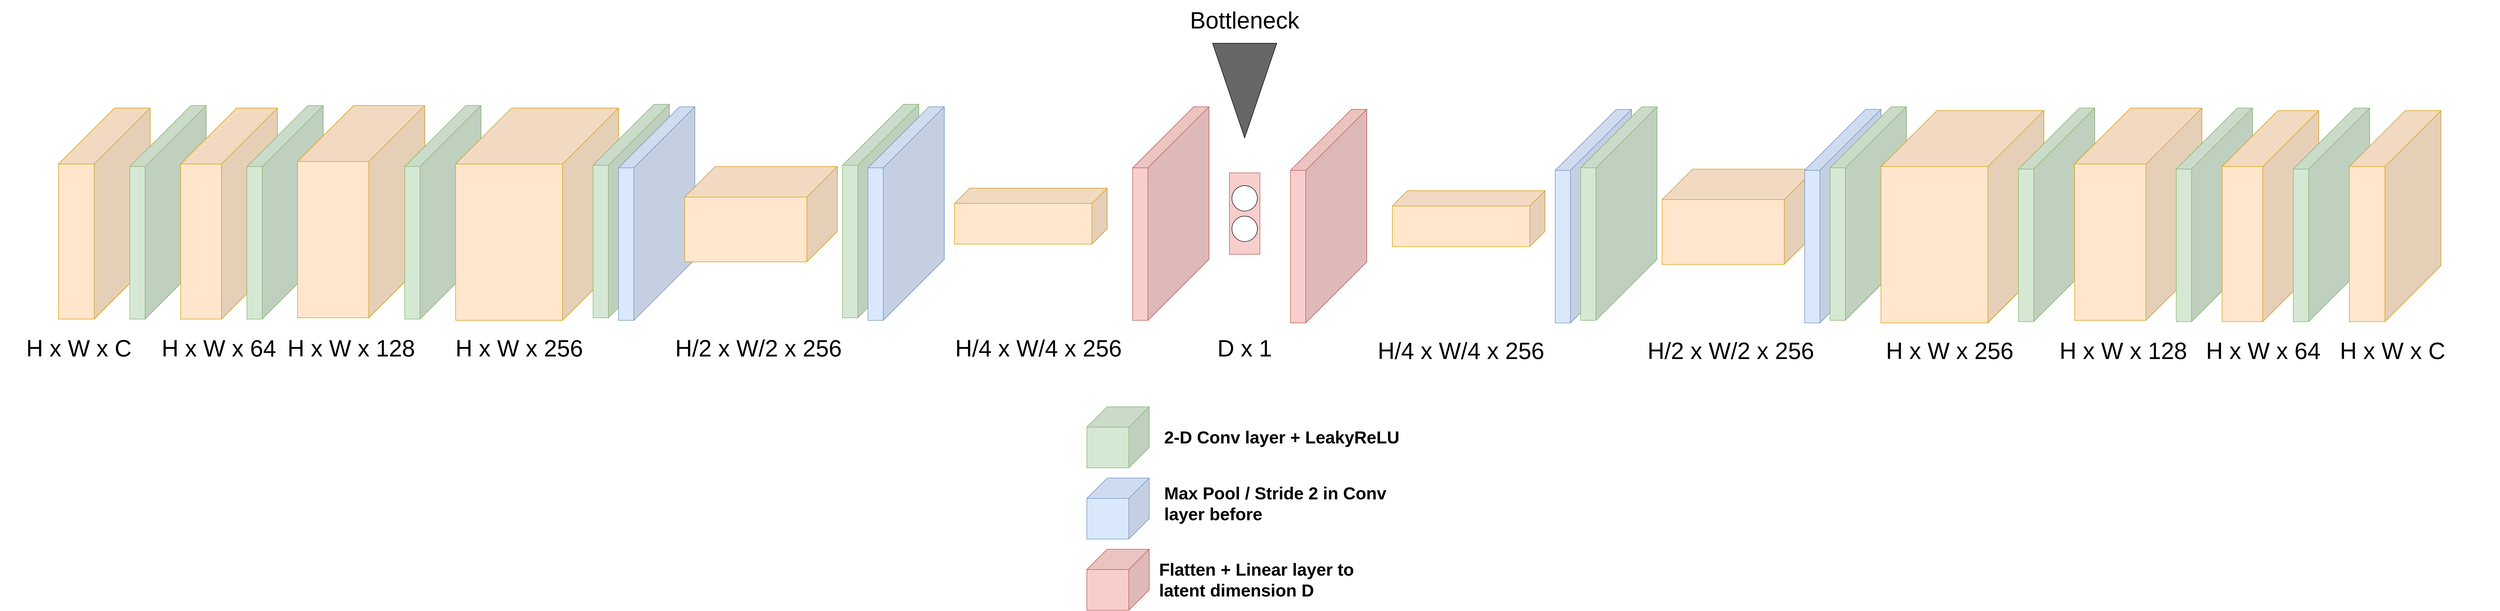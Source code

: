<mxfile version="20.8.20" type="device"><diagram id="QJjx0-fPxzvcmYibJWj1" name="Page-1"><mxGraphModel dx="5736" dy="3528" grid="1" gridSize="10" guides="1" tooltips="1" connect="1" arrows="1" fold="1" page="0" pageScale="1" pageWidth="827" pageHeight="583" math="0" shadow="0"><root><mxCell id="0"/><mxCell id="1" parent="0"/><mxCell id="Pfbvt9mmgzDX8GRQt6o7-91" value="" style="group" parent="1" vertex="1" connectable="0"><mxGeometry x="2280" y="800" width="699" height="120.0" as="geometry"/></mxCell><mxCell id="Pfbvt9mmgzDX8GRQt6o7-93" value="Max Pool / Stride 2 in Conv layer before " style="text;html=1;strokeColor=none;fillColor=none;align=left;verticalAlign=middle;whiteSpace=wrap;rounded=0;fontStyle=1;fontSize=34;" parent="Pfbvt9mmgzDX8GRQt6o7-91" vertex="1"><mxGeometry x="150" y="1.137e-13" width="469" height="120" as="geometry"/></mxCell><mxCell id="Pfbvt9mmgzDX8GRQt6o7-89" value="" style="group" parent="Pfbvt9mmgzDX8GRQt6o7-91" vertex="1" connectable="0"><mxGeometry y="-130" width="619" height="120.0" as="geometry"/></mxCell><mxCell id="Pfbvt9mmgzDX8GRQt6o7-74" value="" style="shape=cube;whiteSpace=wrap;html=1;boundedLbl=1;backgroundOutline=1;darkOpacity=0.05;darkOpacity2=0.1;size=40;direction=east;flipH=1;fillColor=#d5e8d4;strokeColor=#82b366;" parent="Pfbvt9mmgzDX8GRQt6o7-89" vertex="1"><mxGeometry width="122.5" height="120" as="geometry"/></mxCell><mxCell id="Pfbvt9mmgzDX8GRQt6o7-75" value="2-D Conv layer + LeakyReLU" style="text;html=1;strokeColor=none;fillColor=none;align=left;verticalAlign=middle;whiteSpace=wrap;rounded=0;fontStyle=1;fontSize=34;" parent="Pfbvt9mmgzDX8GRQt6o7-89" vertex="1"><mxGeometry x="150" y="1.137e-13" width="469" height="120" as="geometry"/></mxCell><mxCell id="Pfbvt9mmgzDX8GRQt6o7-92" value="" style="shape=cube;whiteSpace=wrap;html=1;boundedLbl=1;backgroundOutline=1;darkOpacity=0.05;darkOpacity2=0.1;size=40;direction=east;flipH=1;fillColor=#dae8fc;strokeColor=#6c8ebf;" parent="1" vertex="1"><mxGeometry x="2280" y="810" width="122.5" height="120" as="geometry"/></mxCell><mxCell id="Pfbvt9mmgzDX8GRQt6o7-97" value="" style="group" parent="1" vertex="1" connectable="0"><mxGeometry x="2455" y="-130" width="269.99" height="271.25" as="geometry"/></mxCell><mxCell id="Pfbvt9mmgzDX8GRQt6o7-83" value="" style="triangle;whiteSpace=wrap;html=1;fontSize=34;rotation=90;fillColor=#666666;fillStyle=auto;gradientColor=none;" parent="Pfbvt9mmgzDX8GRQt6o7-97" vertex="1"><mxGeometry x="41.87" y="115" width="186.25" height="126.25" as="geometry"/></mxCell><mxCell id="Pfbvt9mmgzDX8GRQt6o7-84" value="Bottleneck" style="text;html=1;strokeColor=none;fillColor=none;align=center;verticalAlign=middle;whiteSpace=wrap;rounded=0;fontSize=46;" parent="Pfbvt9mmgzDX8GRQt6o7-97" vertex="1"><mxGeometry width="269.99" height="80" as="geometry"/></mxCell><mxCell id="JLv9__NoR2vhgQKvLT8V-19" value="" style="group" vertex="1" connectable="0" parent="1"><mxGeometry x="2560" y="210" width="60" height="160" as="geometry"/></mxCell><mxCell id="JLv9__NoR2vhgQKvLT8V-20" value="" style="rounded=0;whiteSpace=wrap;html=1;rotation=-90;fillColor=#f8cecc;strokeColor=#b85450;" vertex="1" parent="JLv9__NoR2vhgQKvLT8V-19"><mxGeometry x="-50" y="50" width="160" height="60" as="geometry"/></mxCell><mxCell id="JLv9__NoR2vhgQKvLT8V-21" value="" style="ellipse;whiteSpace=wrap;html=1;aspect=fixed;" vertex="1" parent="JLv9__NoR2vhgQKvLT8V-19"><mxGeometry x="5" y="25" width="50" height="50" as="geometry"/></mxCell><mxCell id="JLv9__NoR2vhgQKvLT8V-22" value="" style="ellipse;whiteSpace=wrap;html=1;aspect=fixed;" vertex="1" parent="JLv9__NoR2vhgQKvLT8V-19"><mxGeometry x="5" y="85" width="50" height="50" as="geometry"/></mxCell><mxCell id="JLv9__NoR2vhgQKvLT8V-23" value="D x 1" style="text;html=1;strokeColor=none;fillColor=none;align=center;verticalAlign=middle;whiteSpace=wrap;rounded=0;fontSize=46;" vertex="1" parent="1"><mxGeometry x="2425" y="505" width="330" height="100" as="geometry"/></mxCell><mxCell id="JLv9__NoR2vhgQKvLT8V-24" value="" style="group" vertex="1" connectable="0" parent="1"><mxGeometry x="145.25" y="75" width="2374.75" height="530" as="geometry"/></mxCell><mxCell id="m_Qu8GIRGxHgYCqS1YG2-1" value="" style="shape=cube;whiteSpace=wrap;html=1;boundedLbl=1;backgroundOutline=1;darkOpacity=0.05;darkOpacity2=0.1;size=110;direction=east;flipH=1;fillColor=#ffe6cc;strokeColor=#d79b00;" parent="JLv9__NoR2vhgQKvLT8V-24" vertex="1"><mxGeometry x="114.75" y="7.5" width="180" height="415" as="geometry"/></mxCell><mxCell id="m_Qu8GIRGxHgYCqS1YG2-2" value="H x W x C" style="text;html=1;strokeColor=none;fillColor=none;align=center;verticalAlign=middle;whiteSpace=wrap;rounded=0;fontSize=46;" parent="JLv9__NoR2vhgQKvLT8V-24" vertex="1"><mxGeometry y="430" width="309.5" height="100" as="geometry"/></mxCell><mxCell id="Pfbvt9mmgzDX8GRQt6o7-12" value="" style="shape=cube;whiteSpace=wrap;html=1;boundedLbl=1;backgroundOutline=1;darkOpacity=0.05;darkOpacity2=0.1;flipV=0;flipH=1;fillColor=#d5e8d4;strokeColor=#82b366;size=120;" parent="JLv9__NoR2vhgQKvLT8V-24" vertex="1"><mxGeometry x="254.75" y="2.5" width="150" height="420" as="geometry"/></mxCell><mxCell id="JLv9__NoR2vhgQKvLT8V-1" value="" style="shape=cube;whiteSpace=wrap;html=1;boundedLbl=1;backgroundOutline=1;darkOpacity=0.05;darkOpacity2=0.1;size=110;direction=east;flipH=1;fillColor=#ffe6cc;strokeColor=#d79b00;" vertex="1" parent="JLv9__NoR2vhgQKvLT8V-24"><mxGeometry x="354.75" y="7.5" width="190" height="415" as="geometry"/></mxCell><mxCell id="JLv9__NoR2vhgQKvLT8V-2" value="H x W x 64" style="text;html=1;strokeColor=none;fillColor=none;align=center;verticalAlign=middle;whiteSpace=wrap;rounded=0;fontSize=46;" vertex="1" parent="JLv9__NoR2vhgQKvLT8V-24"><mxGeometry x="274.75" y="430" width="309.5" height="100" as="geometry"/></mxCell><mxCell id="JLv9__NoR2vhgQKvLT8V-5" value="" style="shape=cube;whiteSpace=wrap;html=1;boundedLbl=1;backgroundOutline=1;darkOpacity=0.05;darkOpacity2=0.1;flipV=0;flipH=1;fillColor=#d5e8d4;strokeColor=#82b366;size=120;" vertex="1" parent="JLv9__NoR2vhgQKvLT8V-24"><mxGeometry x="484.75" y="2.5" width="150" height="420" as="geometry"/></mxCell><mxCell id="JLv9__NoR2vhgQKvLT8V-4" value="" style="shape=cube;whiteSpace=wrap;html=1;boundedLbl=1;backgroundOutline=1;darkOpacity=0.05;darkOpacity2=0.1;size=110;direction=east;flipH=1;fillColor=#ffe6cc;strokeColor=#d79b00;" vertex="1" parent="JLv9__NoR2vhgQKvLT8V-24"><mxGeometry x="584.25" y="2.5" width="250" height="417.5" as="geometry"/></mxCell><mxCell id="JLv9__NoR2vhgQKvLT8V-6" value="H x W x 128" style="text;html=1;strokeColor=none;fillColor=none;align=center;verticalAlign=middle;whiteSpace=wrap;rounded=0;fontSize=46;" vertex="1" parent="JLv9__NoR2vhgQKvLT8V-24"><mxGeometry x="534.75" y="430" width="309.5" height="100" as="geometry"/></mxCell><mxCell id="JLv9__NoR2vhgQKvLT8V-7" value="" style="shape=cube;whiteSpace=wrap;html=1;boundedLbl=1;backgroundOutline=1;darkOpacity=0.05;darkOpacity2=0.1;flipV=0;flipH=1;fillColor=#d5e8d4;strokeColor=#82b366;size=120;" vertex="1" parent="JLv9__NoR2vhgQKvLT8V-24"><mxGeometry x="794.75" y="2.5" width="150" height="420" as="geometry"/></mxCell><mxCell id="JLv9__NoR2vhgQKvLT8V-8" value="" style="shape=cube;whiteSpace=wrap;html=1;boundedLbl=1;backgroundOutline=1;darkOpacity=0.05;darkOpacity2=0.1;size=110;direction=east;flipH=1;fillColor=#ffe6cc;strokeColor=#d79b00;" vertex="1" parent="JLv9__NoR2vhgQKvLT8V-24"><mxGeometry x="894.75" y="7.5" width="320" height="417.5" as="geometry"/></mxCell><mxCell id="JLv9__NoR2vhgQKvLT8V-9" value="H x W x 256" style="text;html=1;strokeColor=none;fillColor=none;align=center;verticalAlign=middle;whiteSpace=wrap;rounded=0;fontSize=46;" vertex="1" parent="JLv9__NoR2vhgQKvLT8V-24"><mxGeometry x="864.75" y="430" width="309.5" height="100" as="geometry"/></mxCell><mxCell id="JLv9__NoR2vhgQKvLT8V-10" value="" style="shape=cube;whiteSpace=wrap;html=1;boundedLbl=1;backgroundOutline=1;darkOpacity=0.05;darkOpacity2=0.1;flipV=0;flipH=1;fillColor=#d5e8d4;strokeColor=#82b366;size=120;" vertex="1" parent="JLv9__NoR2vhgQKvLT8V-24"><mxGeometry x="1164.75" width="150" height="420" as="geometry"/></mxCell><mxCell id="JLv9__NoR2vhgQKvLT8V-11" value="" style="shape=cube;whiteSpace=wrap;html=1;boundedLbl=1;backgroundOutline=1;darkOpacity=0.05;darkOpacity2=0.1;flipV=0;flipH=1;fillColor=#dae8fc;strokeColor=#6c8ebf;size=120;" vertex="1" parent="JLv9__NoR2vhgQKvLT8V-24"><mxGeometry x="1214.75" y="5" width="150" height="420" as="geometry"/></mxCell><mxCell id="JLv9__NoR2vhgQKvLT8V-12" value="" style="shape=cube;whiteSpace=wrap;html=1;boundedLbl=1;backgroundOutline=1;darkOpacity=0.05;darkOpacity2=0.1;size=60;direction=east;flipH=1;fillColor=#ffe6cc;strokeColor=#d79b00;" vertex="1" parent="JLv9__NoR2vhgQKvLT8V-24"><mxGeometry x="1344.75" y="122.5" width="300" height="187.5" as="geometry"/></mxCell><mxCell id="JLv9__NoR2vhgQKvLT8V-13" value="H/2 x W/2 x 256" style="text;html=1;strokeColor=none;fillColor=none;align=center;verticalAlign=middle;whiteSpace=wrap;rounded=0;fontSize=46;" vertex="1" parent="JLv9__NoR2vhgQKvLT8V-24"><mxGeometry x="1324.75" y="430" width="330" height="100" as="geometry"/></mxCell><mxCell id="JLv9__NoR2vhgQKvLT8V-14" value="" style="shape=cube;whiteSpace=wrap;html=1;boundedLbl=1;backgroundOutline=1;darkOpacity=0.05;darkOpacity2=0.1;flipV=0;flipH=1;fillColor=#d5e8d4;strokeColor=#82b366;size=120;" vertex="1" parent="JLv9__NoR2vhgQKvLT8V-24"><mxGeometry x="1654.75" width="150" height="420" as="geometry"/></mxCell><mxCell id="JLv9__NoR2vhgQKvLT8V-15" value="" style="shape=cube;whiteSpace=wrap;html=1;boundedLbl=1;backgroundOutline=1;darkOpacity=0.05;darkOpacity2=0.1;flipV=0;flipH=1;fillColor=#dae8fc;strokeColor=#6c8ebf;size=120;" vertex="1" parent="JLv9__NoR2vhgQKvLT8V-24"><mxGeometry x="1704.75" y="5" width="150" height="420" as="geometry"/></mxCell><mxCell id="JLv9__NoR2vhgQKvLT8V-16" value="" style="shape=cube;whiteSpace=wrap;html=1;boundedLbl=1;backgroundOutline=1;darkOpacity=0.05;darkOpacity2=0.1;size=30;direction=east;flipH=1;fillColor=#ffe6cc;strokeColor=#d79b00;" vertex="1" parent="JLv9__NoR2vhgQKvLT8V-24"><mxGeometry x="1874.75" y="165" width="300" height="110" as="geometry"/></mxCell><mxCell id="JLv9__NoR2vhgQKvLT8V-17" value="H/4 x W/4 x 256" style="text;html=1;strokeColor=none;fillColor=none;align=center;verticalAlign=middle;whiteSpace=wrap;rounded=0;fontSize=46;" vertex="1" parent="JLv9__NoR2vhgQKvLT8V-24"><mxGeometry x="1874.75" y="430" width="330" height="100" as="geometry"/></mxCell><mxCell id="JLv9__NoR2vhgQKvLT8V-18" value="" style="shape=cube;whiteSpace=wrap;html=1;boundedLbl=1;backgroundOutline=1;darkOpacity=0.05;darkOpacity2=0.1;flipV=0;flipH=1;fillColor=#f8cecc;strokeColor=#b85450;size=120;" vertex="1" parent="JLv9__NoR2vhgQKvLT8V-24"><mxGeometry x="2224.75" y="5" width="150" height="420" as="geometry"/></mxCell><mxCell id="JLv9__NoR2vhgQKvLT8V-25" value="" style="group;flipH=1;" vertex="1" connectable="0" parent="1"><mxGeometry x="2680" y="80" width="2374.75" height="530" as="geometry"/></mxCell><mxCell id="JLv9__NoR2vhgQKvLT8V-27" value="H x W x C" style="text;html=1;strokeColor=none;fillColor=none;align=center;verticalAlign=middle;whiteSpace=wrap;rounded=0;fontSize=46;" vertex="1" parent="JLv9__NoR2vhgQKvLT8V-25"><mxGeometry x="2010" y="430" width="309.5" height="100" as="geometry"/></mxCell><mxCell id="JLv9__NoR2vhgQKvLT8V-30" value="H x W x 64" style="text;html=1;strokeColor=none;fillColor=none;align=center;verticalAlign=middle;whiteSpace=wrap;rounded=0;fontSize=46;" vertex="1" parent="JLv9__NoR2vhgQKvLT8V-25"><mxGeometry x="1755.75" y="430" width="309.5" height="100" as="geometry"/></mxCell><mxCell id="JLv9__NoR2vhgQKvLT8V-33" value="H x W x 128" style="text;html=1;strokeColor=none;fillColor=none;align=center;verticalAlign=middle;whiteSpace=wrap;rounded=0;fontSize=46;" vertex="1" parent="JLv9__NoR2vhgQKvLT8V-25"><mxGeometry x="1481" y="430" width="309.5" height="100" as="geometry"/></mxCell><mxCell id="JLv9__NoR2vhgQKvLT8V-36" value="H x W x 256" style="text;html=1;strokeColor=none;fillColor=none;align=center;verticalAlign=middle;whiteSpace=wrap;rounded=0;fontSize=46;" vertex="1" parent="JLv9__NoR2vhgQKvLT8V-25"><mxGeometry x="1140" y="430" width="309.5" height="100" as="geometry"/></mxCell><mxCell id="JLv9__NoR2vhgQKvLT8V-39" value="" style="shape=cube;whiteSpace=wrap;html=1;boundedLbl=1;backgroundOutline=1;darkOpacity=0.05;darkOpacity2=0.1;size=60;direction=east;flipH=1;fillColor=#ffe6cc;strokeColor=#d79b00;" vertex="1" parent="JLv9__NoR2vhgQKvLT8V-25"><mxGeometry x="730" y="122.5" width="300" height="187.5" as="geometry"/></mxCell><mxCell id="JLv9__NoR2vhgQKvLT8V-40" value="H/2 x W/2 x 256" style="text;html=1;strokeColor=none;fillColor=none;align=center;verticalAlign=middle;whiteSpace=wrap;rounded=0;fontSize=46;" vertex="1" parent="JLv9__NoR2vhgQKvLT8V-25"><mxGeometry x="700" y="430" width="330" height="100" as="geometry"/></mxCell><mxCell id="JLv9__NoR2vhgQKvLT8V-42" value="" style="shape=cube;whiteSpace=wrap;html=1;boundedLbl=1;backgroundOutline=1;darkOpacity=0.05;darkOpacity2=0.1;flipV=0;flipH=1;fillColor=#dae8fc;strokeColor=#6c8ebf;size=120;" vertex="1" parent="JLv9__NoR2vhgQKvLT8V-25"><mxGeometry x="520" y="5" width="150" height="420" as="geometry"/></mxCell><mxCell id="JLv9__NoR2vhgQKvLT8V-43" value="" style="shape=cube;whiteSpace=wrap;html=1;boundedLbl=1;backgroundOutline=1;darkOpacity=0.05;darkOpacity2=0.1;size=30;direction=east;flipH=1;fillColor=#ffe6cc;strokeColor=#d79b00;" vertex="1" parent="JLv9__NoR2vhgQKvLT8V-25"><mxGeometry x="200" y="165" width="300" height="110" as="geometry"/></mxCell><mxCell id="JLv9__NoR2vhgQKvLT8V-44" value="H/4 x W/4 x 256" style="text;html=1;strokeColor=none;fillColor=none;align=center;verticalAlign=middle;whiteSpace=wrap;rounded=0;fontSize=46;" vertex="1" parent="JLv9__NoR2vhgQKvLT8V-25"><mxGeometry x="170" y="430" width="330" height="100" as="geometry"/></mxCell><mxCell id="JLv9__NoR2vhgQKvLT8V-45" value="" style="shape=cube;whiteSpace=wrap;html=1;boundedLbl=1;backgroundOutline=1;darkOpacity=0.05;darkOpacity2=0.1;flipV=0;flipH=1;fillColor=#f8cecc;strokeColor=#b85450;size=120;" vertex="1" parent="JLv9__NoR2vhgQKvLT8V-25"><mxGeometry y="5" width="150" height="420" as="geometry"/></mxCell><mxCell id="JLv9__NoR2vhgQKvLT8V-41" value="" style="shape=cube;whiteSpace=wrap;html=1;boundedLbl=1;backgroundOutline=1;darkOpacity=0.05;darkOpacity2=0.1;flipV=0;flipH=1;fillColor=#d5e8d4;strokeColor=#82b366;size=120;" vertex="1" parent="JLv9__NoR2vhgQKvLT8V-25"><mxGeometry x="570" width="150" height="420" as="geometry"/></mxCell><mxCell id="JLv9__NoR2vhgQKvLT8V-38" value="" style="shape=cube;whiteSpace=wrap;html=1;boundedLbl=1;backgroundOutline=1;darkOpacity=0.05;darkOpacity2=0.1;flipV=0;flipH=1;fillColor=#dae8fc;strokeColor=#6c8ebf;size=120;" vertex="1" parent="JLv9__NoR2vhgQKvLT8V-25"><mxGeometry x="1010" y="5" width="150" height="420" as="geometry"/></mxCell><mxCell id="JLv9__NoR2vhgQKvLT8V-37" value="" style="shape=cube;whiteSpace=wrap;html=1;boundedLbl=1;backgroundOutline=1;darkOpacity=0.05;darkOpacity2=0.1;flipV=0;flipH=1;fillColor=#d5e8d4;strokeColor=#82b366;size=120;" vertex="1" parent="JLv9__NoR2vhgQKvLT8V-25"><mxGeometry x="1060" width="150" height="420" as="geometry"/></mxCell><mxCell id="JLv9__NoR2vhgQKvLT8V-35" value="" style="shape=cube;whiteSpace=wrap;html=1;boundedLbl=1;backgroundOutline=1;darkOpacity=0.05;darkOpacity2=0.1;size=110;direction=east;flipH=1;fillColor=#ffe6cc;strokeColor=#d79b00;" vertex="1" parent="JLv9__NoR2vhgQKvLT8V-25"><mxGeometry x="1160" y="7.5" width="320" height="417.5" as="geometry"/></mxCell><mxCell id="JLv9__NoR2vhgQKvLT8V-34" value="" style="shape=cube;whiteSpace=wrap;html=1;boundedLbl=1;backgroundOutline=1;darkOpacity=0.05;darkOpacity2=0.1;flipV=0;flipH=1;fillColor=#d5e8d4;strokeColor=#82b366;size=120;" vertex="1" parent="JLv9__NoR2vhgQKvLT8V-25"><mxGeometry x="1430" y="2.5" width="150" height="420" as="geometry"/></mxCell><mxCell id="JLv9__NoR2vhgQKvLT8V-32" value="" style="shape=cube;whiteSpace=wrap;html=1;boundedLbl=1;backgroundOutline=1;darkOpacity=0.05;darkOpacity2=0.1;size=110;direction=east;flipH=1;fillColor=#ffe6cc;strokeColor=#d79b00;" vertex="1" parent="JLv9__NoR2vhgQKvLT8V-25"><mxGeometry x="1540.5" y="2.5" width="250" height="417.5" as="geometry"/></mxCell><mxCell id="JLv9__NoR2vhgQKvLT8V-31" value="" style="shape=cube;whiteSpace=wrap;html=1;boundedLbl=1;backgroundOutline=1;darkOpacity=0.05;darkOpacity2=0.1;flipV=0;flipH=1;fillColor=#d5e8d4;strokeColor=#82b366;size=120;" vertex="1" parent="JLv9__NoR2vhgQKvLT8V-25"><mxGeometry x="1740" y="2.5" width="150" height="420" as="geometry"/></mxCell><mxCell id="JLv9__NoR2vhgQKvLT8V-29" value="" style="shape=cube;whiteSpace=wrap;html=1;boundedLbl=1;backgroundOutline=1;darkOpacity=0.05;darkOpacity2=0.1;size=110;direction=east;flipH=1;fillColor=#ffe6cc;strokeColor=#d79b00;" vertex="1" parent="JLv9__NoR2vhgQKvLT8V-25"><mxGeometry x="1830" y="7.5" width="190" height="415" as="geometry"/></mxCell><mxCell id="JLv9__NoR2vhgQKvLT8V-28" value="" style="shape=cube;whiteSpace=wrap;html=1;boundedLbl=1;backgroundOutline=1;darkOpacity=0.05;darkOpacity2=0.1;flipV=0;flipH=1;fillColor=#d5e8d4;strokeColor=#82b366;size=120;" vertex="1" parent="JLv9__NoR2vhgQKvLT8V-25"><mxGeometry x="1970" y="2.5" width="150" height="420" as="geometry"/></mxCell><mxCell id="JLv9__NoR2vhgQKvLT8V-26" value="" style="shape=cube;whiteSpace=wrap;html=1;boundedLbl=1;backgroundOutline=1;darkOpacity=0.05;darkOpacity2=0.1;size=110;direction=east;flipH=1;fillColor=#ffe6cc;strokeColor=#d79b00;" vertex="1" parent="JLv9__NoR2vhgQKvLT8V-25"><mxGeometry x="2080" y="7.5" width="180" height="415" as="geometry"/></mxCell><mxCell id="JLv9__NoR2vhgQKvLT8V-52" value="" style="shape=cube;whiteSpace=wrap;html=1;boundedLbl=1;backgroundOutline=1;darkOpacity=0.05;darkOpacity2=0.1;size=40;direction=east;flipH=1;fillColor=#f8cecc;strokeColor=#b85450;" vertex="1" parent="1"><mxGeometry x="2280" y="950" width="122.5" height="120" as="geometry"/></mxCell><mxCell id="JLv9__NoR2vhgQKvLT8V-53" value="Flatten + Linear layer to latent dimension D" style="text;html=1;strokeColor=none;fillColor=none;align=left;verticalAlign=middle;whiteSpace=wrap;rounded=0;fontStyle=1;fontSize=34;" vertex="1" parent="1"><mxGeometry x="2420" y="950.0" width="469" height="120" as="geometry"/></mxCell></root></mxGraphModel></diagram></mxfile>